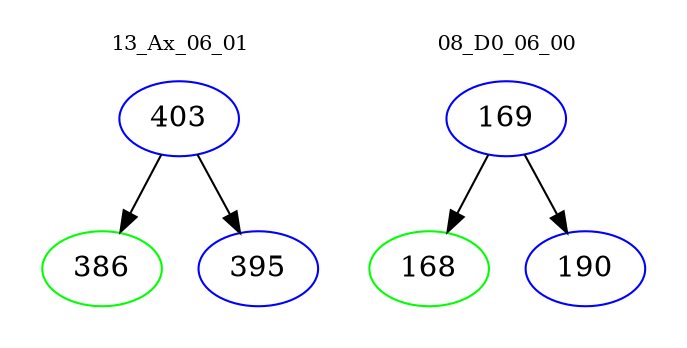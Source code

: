 digraph{
subgraph cluster_0 {
color = white
label = "13_Ax_06_01";
fontsize=10;
T0_403 [label="403", color="blue"]
T0_403 -> T0_386 [color="black"]
T0_386 [label="386", color="green"]
T0_403 -> T0_395 [color="black"]
T0_395 [label="395", color="blue"]
}
subgraph cluster_1 {
color = white
label = "08_D0_06_00";
fontsize=10;
T1_169 [label="169", color="blue"]
T1_169 -> T1_168 [color="black"]
T1_168 [label="168", color="green"]
T1_169 -> T1_190 [color="black"]
T1_190 [label="190", color="blue"]
}
}
